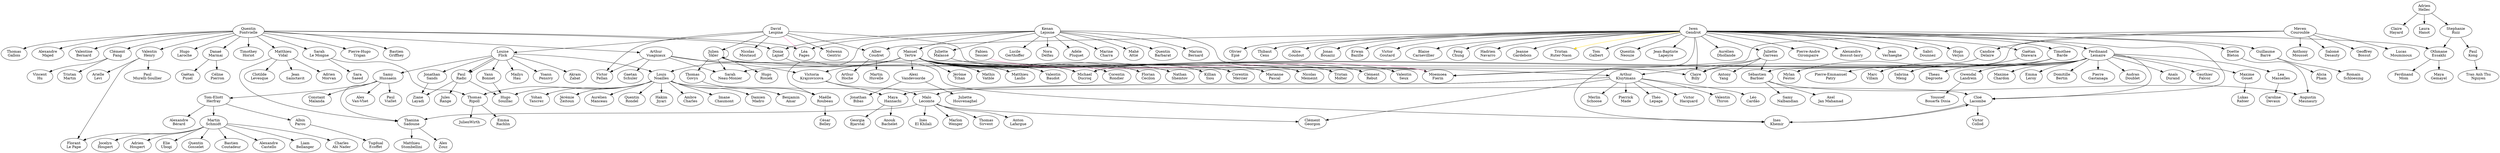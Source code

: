 digraph EpiFamily {
    // list of names
    mev [label="Meven\nCourouble"];
    mducrocq [label="Michael\nDucroq"];
    domi [label="Domitille\nBertin"];
    iwen [label="Iwen\nGendrot"];
    cand [label="Candice\nDelaire"];
    seb [label="Sébastien\nBarbier"];
    anth [label="Anthony\nMousset"];
    salo [label="Salomé\nDesauty"];
    geof [label="Geoffrey\nBossut"];
    lucas [label="Lucas\nMouminoux"];
    dana [label="Danaé\nMarmai"];
    cel [label="Céline\nPierron"];
    gaet [label="Gaëtan\nPusel"];
    ferd [label="Ferdinand\nLemaire"];
    moe [label="Moemoea\nFierin"];
    pier [label="Pierre\nGastanaga"];
    audr [label="Audran\nDoublet"];
    anais [label="Anaïs\nDurand"];
    dav [label="David\nLespine"];
    flick [label="Louise\nFlick"];
    nic [label="Nicolas\nMoutaud"];
    nolw [label="Nolwenn\nGentric"];
    kenan [label="Kenan\nLejosne"];
    tertre [label="Manuel\nTertre"];
    mercier [label="Corentin\nMercier"];
    noailles [label="Louis\nNoailles"];
    kluyt [label="Arthur\nKluytmans"];
    victoria [label="Victoria\nKrajcovicova"];
    memeint [label="Nicolas\nMemeint"];
    molter [label="Tristan\nMolter"];
    rebut [label="Clément\nRebut"];
    tchan [label="Jérôme\nTchan"];
    vatble [label="Mathis\nVatble"];
    lasllo [label="Matthieu\nLasllo"];
    baudot [label="Valentin\nBaudot"];
    cecilon [label="Florian\nCecilon"];
    shemtov [label="Nathan\nShemtov"];
    siou [label="Killian\nSiou"];
    vanvoorder [label="Alexi\nVandevoorde"];
    rondier [label="Corentin\nRondier"];
    hellec [label="Adrien\nHellec"];
    hayard [label="Claire\nHayard"];
    ruiz [label="Stephanie\nRuiz"];
    hanot [label="Laura\nHanot"];
    font [label="Quentin\nFontvielle"];
    baggins [label="Léa\nFages"];
    ph [label="Pierre-Hugo\nTrigan"];
    griffhey [label="Bastien\nGriffhey"];
    gallois [label="Thomas\nGallois"];
    laroche [label="Hugo\nLaroche"];
    fang [label="Clément\nFang"];
    horiot [label="Timothey\nHoriot"];
    sands [label="Jonathan\nSands"];
    pensivy [label="Yoann\nPensivy"];
    zabat [label="Akram\nZabat"];
    radic [label="Paul\nRadic"];
    doette [label="Doette\nBleton"];
    maunaury [label="Augustin\nMaunaury"];
    garreau [label="Juliette\nGarreau"];
    billy [label="Claire\nBilly"];
    yang [label=" Antony\nYang"];
    samy [label="Samy\nHussaein"];
    vanvliet [label="Alex\nVan-Vliet"];
    tome [label="Tom-Eliott\nHerfray"];
    berard [label= "Alexandre\nBérard"];
    pag [label="Pierre-André\nGirompaire"];
    bossut [label="Alexandre\nBossut-Iasry"];
    jean [label="Jean\nVerhaeghe"];
    sabri [label="Sabri\nDounnez"];
    verjus [label="Hugo\nVerjus"];
    galbert [label="Tom\nGalbert"];
    epie [label="Olivier\nEpié"];
    goudout [label="Alice\nGoudout"];
    jojo [label="Jonas\nBouaziz"];
    bazille [label="Erwan\nBazille"];
    goutard [label="Victor\nGoutard"];
    blaise [label="Blaise\nCarnevillier"];
    feng [label="Feng\nChung"];
    tim [label="Timothee\nBarde"];
    barre [label="Guillaume\nBarré"];
    villain [label="Marc\nVillain"];
    meng [label="Sabrina\nMeng"];
    pham [label="Alicia\nPham"];
    schloesing [label="Romain\nSchloesing"];
    skler [label="Julien\nSkler"];
    rosiek [label ="Hugo\nRosiek"];
    vhenry [label ="Valentin\nHenry"];
    malasse [label ="Juliette\nMalassé"];
    govys [label ="Thomas\nGovys"];
    roubeau [label="Maëlle\nRoubeau"];
    pat [label="Pierre-Emmanuel\nPatry"];
    mahamad [label = "Axel\nJan Mahamad"];
    tristan [label = "Tristan\nMartin"];
    hu [label = "Vincent\nHu"];
    mahamad [label="Axel\nJan Mahamad"];
    nalbandian [label="Samy\nNalbandian"];
    donia [label="Donia\nLajnef"];
    falcoz [label="Gauthier\nFalcoz"];
    degroote [label="Theau\nDegroote"];
    pascal [label="Marianne\nPascal"];
    navarro [label="Hadrien\nNavarro"];
    jiyari [label="Hakim\nJiyari"];
    gardebois [label="Jeanne\nGardebois"];
    ruter [label="Tristan\nRuter-Naon"];
    acharles [label="Ambre\nCharles"];
    nora [label="Nora\nDelfau"];
    apluquet [label="Adèle\nPluquet"];
    charra [label="Marine\nCharra"];
    ichaumont [label="Imane\nChaumont"];
    dmadro [label="Damien\nMadro"];
    bamar [label="Benjamin\nAmar"];
    tz [label="Yohan\nTancrez"];
    zeitoun [label="Jérémie\nZeitoun"];
    ripoll [label="Thomas\nRipoll"];
    manceau [label="Aurélien\nManceau"];
    jrange [label="Jules\nRange"];
    ikhemir [label="Ines\nKhemir"];
    souillac [label="Hugo\nSouillac"];
    bibas [label="Jonathan\nBibas"];
    houve [label="Juliette\nHouvenaghel"];
    belley [label="César\nBelley"];
    attie [label="Mahé\nAttié"];
    barbarat [label="Quentin\nBarbarat"];
    lacombe [label="Cloé\nLacombe"];
    cgorgeon [label="Clément\nGeorgon"];
    lcardao [label="Léo\nCardão"];
    mlecomte [label="Malo\nLecomte"];
    mhan [label="Maya\nHannachi"];
    mschoose [label="Merlin\nSchoose"];
    pmade [label="Pierrick\nMade"];
    tlepage [label="Théo\nLepage"];
    vhacquard [label="Victor\nHacquard"];
    vthiron [label="Valentin\nThiron"];
    othmane [label="Othmane\nEssakhi"];
    mferdinand [label="Ferdinand\nMom"];
    mgemayel [label="Maya\nGemayel"];
    zlayadi [label="Ziane\nLayadi"];
    qrondel [label="Quentin\nRondel"];
    lmasselles [label="Lea\nMasselles"];
    alevi [label="Arielle\nLevi"];
    vseux [label="Valentin\nSeux"];
    slemoigne [label="Sarah\nLe Moigne"];
    jsprintz [label="Gwendal\nLandrein"];
    mgouet [label="Maxime\nGouet"];
    lrabier [label="Lukas\nRabier"];
    saeed [label="Sara\nSaeed"];
    satan [label="Fabien\nTessier"];
    aparou [label="Albin\nParou"];
    mchardon [label="Maxime\nChardon"];
    gdiawara [label="Gaëtan\nDiawara"];
    vpellan [label="Victor\nPellan"];
    tcens [label="Thibaut\nCens"];
    mvidal [label="Matthieu\nVidal"];
    mschmidt [label="Martin\nSchmidt"];
    eleroy [label="Emma\nLeroy"];
    acoudret [label="Alber\nCoudret"];
    mhuvelle [label="Martin\nHuvelle"];
    qneouze [label="Quentin\nNeouze"];
    tsadoune [label="Thanina\nSadoune"];
    majed [label="Alexandre\nMajed"];
    vbernard [label="Valentine\nBernard"];
    vaginau [label="Arthur\nVuagniaux"];
    jwirth [label="Julien\Wirth"];
    erachlin [label="Emma\nRachlin"];
    pkong [label="Paul\nKong"];
    tnguyen [label="Tran Anh Thu\nNguyen"];
    mfestoc [label="Mylan\nFestoc"];
    smonier [label="Sarah\nNeau-Monier"];
    abachelet [label="Anouk\nBachelet"];
    mbernard [label="Marion\nBernard"];
    fpape [label="Florant\nLe Pape"];
    psoulier [label="Paul\nMurelli-Soullier"];
    cnader [label="Charles\nAbi Nader"];
    ydinia [label="Youssef\nBouarfa Dinia"];
    jblapeyre [label="Jean-Baptiste\nLapeyre"];
    adhollande [label="Aurélien\nDhollande"];
    mhau [label="Mailys\nHau"];
    alafargue [label="Anton\nLafargue"];
    ikhilali [label="Inès\nEl Khilali"];
    mwenger [label="Marlon\nWenger"];
    gbjarstal [label="Georgia\nBjarstal"];
    cdevaux [label="Caroline\nDevaux"];
    jhoupert [label="Jocelyn\nHoupert"];
    ahoupert [label="Adrien\nHoupert"];
    eubogi [label="Elie\nUbogi"];
    qgosselet [label="Quentin\nGosselet"];
    bcoutadeur [label="Bastien\nCoutadeur"];
    acastello [label="Alexandre\nCastello"];
    vcollod [label="Victor\nCollod"];
    ybonnet [label="Yann\nBonnet"];
    pviallet [label="Paul\nViallet"];
    mstombellini [label="Matthieu\nStombellini"];
    tecoffet [label="Tugdual\nEcoffet"];
    gschuler [label="Gaetan\nSchuler"];
    clevesque [label="Clotilde\nLevesque"];
    ahoche [label="Arthur\nHoche"];
    tsirvent [label="Thomas\nSirvent"];
    azouz [label="Alex\nZouz"];
    jsainctavit [label="Jean\nSainctavit"];
    amorvan [label="Adrien\nMorvan"];
    lbellanger [label="Liam\nBellanger"];
    lgerthoffer [label="Lucile\nGerthoffer"];
    cmalanda [label="Constant\nMalanda"];

    /*
    ** List of patronage links :
    */

    // Iwen's graph
    iwen -> ruter [color="gold"];
    iwen -> billy;
    iwen -> othmane;
    iwen -> adhollande;
    iwen -> tcens;
    iwen -> jblapeyre;
    iwen -> lacombe;
      lacombe -> vcollod;
      lacombe -> ikhemir;
    iwen -> gdiawara;
      gdiawara -> mfestoc;
    iwen -> ikhemir;
      ikhemir -> lacombe;
    iwen -> gardebois;
    iwen -> pag;
    iwen -> bossut;
    iwen -> jean;
    iwen -> sabri;
    iwen -> verjus;
    iwen -> galbert;
    iwen -> epie;
    iwen -> goudout;
    iwen -> jojo;
    iwen -> bazille;
    iwen -> goutard;
    iwen -> blaise;
    iwen -> feng;
    iwen -> tim;
      // Tim's graph
      tim -> villain;
      tim -> meng;
      tim -> pat;
      tim -> mducrocq;
    iwen -> barre;
      // Guillaume's graph
      barre -> pham;
      barre -> schloesing;
    iwen -> ferd
      // Ferdinand's graph
      ferd -> moe;
      ferd -> lacombe;
      ferd -> pier;
      ferd -> smonier;
      ferd -> audr;
      ferd -> anais;
      ferd -> falcoz;
      ferd -> degroote;
      ferd -> mgouet;
      ferd -> eleroy;
        // Maxime Gouet's graph
        mgouet -> lrabier;
      ferd -> jsprintz;
        // Gwendal Landrein's graph
        jsprintz -> ydinia
      ferd -> lmasselles;
        lmasselles -> cdevaux;
      ferd -> mchardon;
      ferd -> domi;
      ferd -> mducrocq;
    iwen -> doette;
      // Doette's graph
      doette -> maunaury;
    iwen -> garreau;
      // Juliette's graph
      garreau -> billy;
      garreau -> seb;
      garreau -> kluyt;
      //Arthur Kluytmans's graph
        kluyt -> cgorgeon;
        kluyt -> lcardao;
        kluyt -> mlecomte;
	//Malo Lecomte's graph
          mlecomte -> alafargue;
          mlecomte -> ikhilali;
          mlecomte -> cgorgeon;
          mlecomte -> mwenger;
          mlecomte -> tsirvent;
	  mlecomte -> tsadoune;
	  //Thanina's graph
	    tsadoune -> mstombellini;
            tsadoune -> azouz;
        kluyt -> mhan;
          mhan -> gbjarstal;
        kluyt -> mschoose;
        kluyt -> pmade;
        kluyt -> tlepage;
        kluyt -> vhacquard;
        kluyt -> vthiron;
          mhan -> abachelet;
      garreau -> yang;
    iwen -> navarro;
    iwen -> acoudret;
      // Alban Coudret's graph
      acoudret -> mhuvelle;
      acoudret -> ahoche;
    iwen -> qneouze;

    // David's graph
    dav -> flick;
      flick -> mhau;
      // Louise's graph
      flick -> noailles;
        //Louis Noailles's graph
        noailles -> jiyari;
        noailles -> ichaumont;
        noailles -> dmadro;
        noailles -> bamar;
        noailles -> tz;
        noailles -> zeitoun;
        noailles -> ripoll;
	  ripoll -> erachlin;
	  ripoll -> jwirth;
        noailles -> manceau;
        noailles -> acharles
        noailles -> souillac;
        noailles -> lacombe;
        noailles -> qrondel;
      flick -> sands;
        sands -> zlayadi;
      flick -> pensivy;
      flick -> zabat;
      flick -> radic;
      flick -> ybonnet,
        //Radic's graph
        radic -> souillac;
        radic -> jrange;
        radic -> zlayadi;
      flick -> samy;
        // Samy's graph
        samy -> vanvliet;
        samy -> pviallet;
        samy -> tsadoune;
        samy -> tome;
	samy -> cmalanda;
	  //Tom-Eliott's graph
	  tome -> aparou;
	    //Albin's graph
            aparou -> tecoffet;
	  tome -> berard;
	  tome -> mschmidt;
	    mschmidt -> cnader;
            mschmidt -> lbellanger;
	    mschmidt -> fpape;
            mschmidt -> jhoupert;
            mschmidt -> ahoupert;
            mschmidt -> eubogi;
            mschmidt -> qgosselet;
            mschmidt -> bcoutadeur;
            mschmidt -> acastello;
    dav -> moe;
    dav -> nic;
    dav -> nolw;
    dav -> skler;
      // Julien's graph
      skler -> rosiek;
      skler -> smonier;
      skler -> mducrocq;
      skler -> skler;
      skler -> billy;
      skler -> govys;
        // Thomas's graph
        govys -> roubeau;
          //Maelle's graph
          roubeau -> belley;
    dav -> vpellan;
    dav -> acoudret;

    // Adrien's graph
    hellec -> hayard;
    hellec -> ruiz;
      ruiz -> othmane;
        othmane -> mferdinand;
        othmane -> mgemayel;

      ruiz -> pkong;
      	pkong -> tnguyen;
    hellec -> hanot;

    //Quentin's graph
    font -> majed;
    font -> donia;
    font -> vbernard;
    font -> vaginau;
      // Vaginaux's graph
      vaginau -> victoria;
      vaginau -> vpellan;
      vaginau -> smonier;
      vaginau -> gschuler;
      vaginau -> mducrocq;
    font -> mvidal;
    //MVidal's graph
      mvidal -> clevesque;
      mvidal -> amorvan;
      mvidal -> tsadoune;
      mvidal -> jsainctavit;
    font -> dana
      // Danae's graph
      dana -> cel;
      dana -> gaet;
    font -> laroche;
    font -> baggins;
    font -> fang;
    //Clément's graph
      fang -> hu;
      fang -> tristan;
    font -> horiot;
    font -> ph;
    font -> gallois;
    font -> griffhey;
    font -> vhenry;
    //Valentin Henry's graph
     vhenry -> alevi;
     vhenry -> psoulier;
     vhenry -> fpape;
    font -> slemoigne;
    //Sarah LeMoigne's graph
      slemoigne -> ripoll;
      slemoigne -> saeed;


    // Kenan's graph
    kenan ->lgerthoffer;
    kenan -> moe;
    kenan -> baggins;
    kenan -> mbernard;
    kenan -> donia;
    //Donia's graph
      donia ->  ikhemir;
    kenan -> malasse;
    //Malasse's graph
      malasse -> vseux;
    kenan -> roubeau;
    kenan -> charra;
    kenan -> apluquet;
    kenan -> nora;
    kenan -> tertre;
    // Tertre's graph
      tertre -> mercier;
      tertre -> noailles;
      tertre -> kluyt;
      tertre -> victoria;
      //Victoria's graph
	victoria -> mhan;
	victoria -> mlecomte;
      tertre -> memeint;
      tertre -> molter;
      tertre -> rebut;
      tertre -> tchan;
      tertre -> vatble;
      tertre -> lasllo;
      tertre -> baudot;
      tertre -> cecilon;
      tertre -> shemtov;
      tertre -> siou;
      tertre -> vanvoorder;
      // Vandevoorde's graph
        vanvoorder -> bibas;
        vanvoorder -> houve;
      tertre -> rondier;
      tertre -> pascal;
    kenan -> attie;
    kenan -> barbarat;

    // Meven's graph
    mev -> cand;
      // Candice's graph
      cand -> billy;
    mev -> seb;
      seb -> mahamad;
      seb -> nalbandian;
      seb -> maunaury;
    mev -> anth;
    mev -> salo;
    mev -> geof;
    mev -> lucas;
    mev -> moe;

  /*
  ** List of special links
  */
  { // love links, please use [dir=none color="hotpink"] attribute
    edge [dir=none color="hotpink"]
    satan -> moe
    dav -> baggins
  }
}
